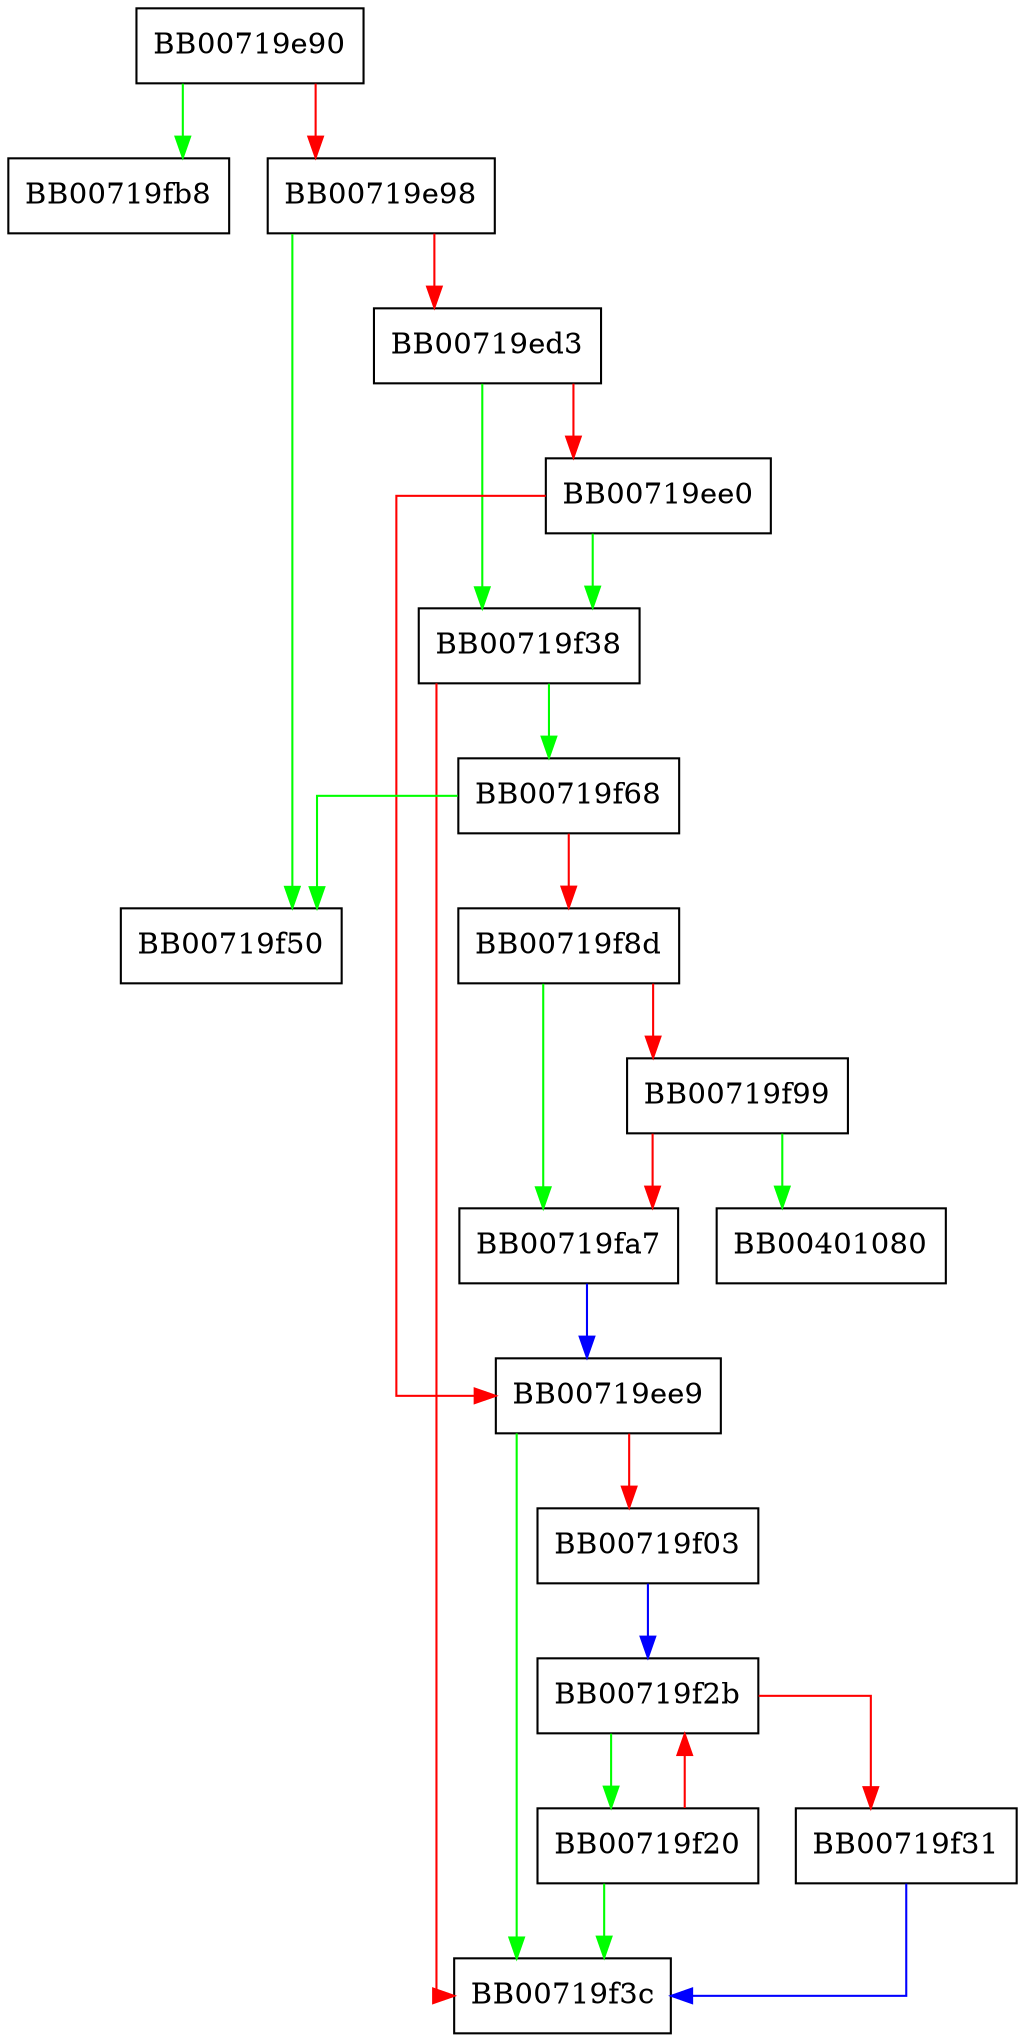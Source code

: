digraph ASN1_BIT_STRING_set_bit {
  node [shape="box"];
  graph [splines=ortho];
  BB00719e90 -> BB00719fb8 [color="green"];
  BB00719e90 -> BB00719e98 [color="red"];
  BB00719e98 -> BB00719f50 [color="green"];
  BB00719e98 -> BB00719ed3 [color="red"];
  BB00719ed3 -> BB00719f38 [color="green"];
  BB00719ed3 -> BB00719ee0 [color="red"];
  BB00719ee0 -> BB00719f38 [color="green"];
  BB00719ee0 -> BB00719ee9 [color="red"];
  BB00719ee9 -> BB00719f3c [color="green"];
  BB00719ee9 -> BB00719f03 [color="red"];
  BB00719f03 -> BB00719f2b [color="blue"];
  BB00719f20 -> BB00719f3c [color="green"];
  BB00719f20 -> BB00719f2b [color="red"];
  BB00719f2b -> BB00719f20 [color="green"];
  BB00719f2b -> BB00719f31 [color="red"];
  BB00719f31 -> BB00719f3c [color="blue"];
  BB00719f38 -> BB00719f68 [color="green"];
  BB00719f38 -> BB00719f3c [color="red"];
  BB00719f68 -> BB00719f50 [color="green"];
  BB00719f68 -> BB00719f8d [color="red"];
  BB00719f8d -> BB00719fa7 [color="green"];
  BB00719f8d -> BB00719f99 [color="red"];
  BB00719f99 -> BB00401080 [color="green"];
  BB00719f99 -> BB00719fa7 [color="red"];
  BB00719fa7 -> BB00719ee9 [color="blue"];
}